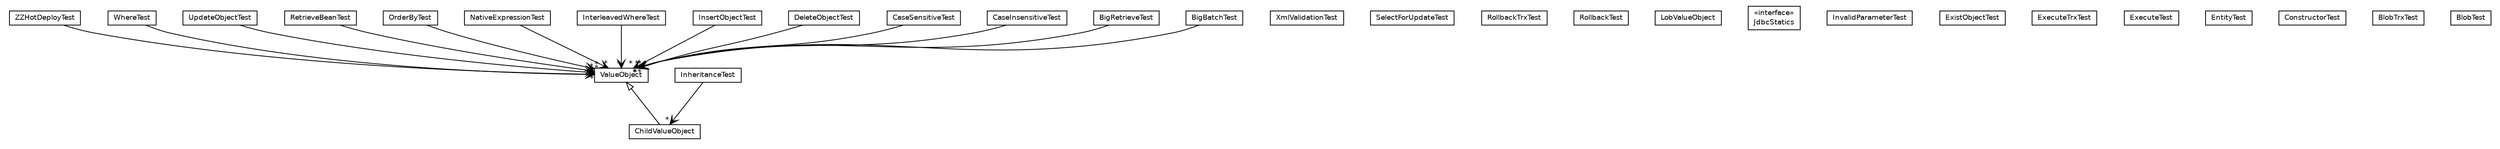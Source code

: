 #!/usr/local/bin/dot
#
# Class diagram 
# Generated by UmlGraph version 4.6 (http://www.spinellis.gr/sw/umlgraph)
#

digraph G {
	edge [fontname="Helvetica",fontsize=10,labelfontname="Helvetica",labelfontsize=10];
	node [fontname="Helvetica",fontsize=10,shape=plaintext];
	// org.synchronoss.cpo.jdbc.ZZHotDeployTest
	c0 [label=<<table border="0" cellborder="1" cellspacing="0" cellpadding="2" port="p" href="./ZZHotDeployTest.html">
		<tr><td><table border="0" cellspacing="0" cellpadding="1">
			<tr><td> ZZHotDeployTest </td></tr>
		</table></td></tr>
		</table>>, fontname="Helvetica", fontcolor="black", fontsize=9.0];
	// org.synchronoss.cpo.jdbc.XmlValidationTest
	c1 [label=<<table border="0" cellborder="1" cellspacing="0" cellpadding="2" port="p" href="./XmlValidationTest.html">
		<tr><td><table border="0" cellspacing="0" cellpadding="1">
			<tr><td> XmlValidationTest </td></tr>
		</table></td></tr>
		</table>>, fontname="Helvetica", fontcolor="black", fontsize=9.0];
	// org.synchronoss.cpo.jdbc.WhereTest
	c2 [label=<<table border="0" cellborder="1" cellspacing="0" cellpadding="2" port="p" href="./WhereTest.html">
		<tr><td><table border="0" cellspacing="0" cellpadding="1">
			<tr><td> WhereTest </td></tr>
		</table></td></tr>
		</table>>, fontname="Helvetica", fontcolor="black", fontsize=9.0];
	// org.synchronoss.cpo.jdbc.ValueObject
	c3 [label=<<table border="0" cellborder="1" cellspacing="0" cellpadding="2" port="p" href="./ValueObject.html">
		<tr><td><table border="0" cellspacing="0" cellpadding="1">
			<tr><td> ValueObject </td></tr>
		</table></td></tr>
		</table>>, fontname="Helvetica", fontcolor="black", fontsize=9.0];
	// org.synchronoss.cpo.jdbc.UpdateObjectTest
	c4 [label=<<table border="0" cellborder="1" cellspacing="0" cellpadding="2" port="p" href="./UpdateObjectTest.html">
		<tr><td><table border="0" cellspacing="0" cellpadding="1">
			<tr><td> UpdateObjectTest </td></tr>
		</table></td></tr>
		</table>>, fontname="Helvetica", fontcolor="black", fontsize=9.0];
	// org.synchronoss.cpo.jdbc.SelectForUpdateTest
	c5 [label=<<table border="0" cellborder="1" cellspacing="0" cellpadding="2" port="p" href="./SelectForUpdateTest.html">
		<tr><td><table border="0" cellspacing="0" cellpadding="1">
			<tr><td> SelectForUpdateTest </td></tr>
		</table></td></tr>
		</table>>, fontname="Helvetica", fontcolor="black", fontsize=9.0];
	// org.synchronoss.cpo.jdbc.RollbackTrxTest
	c6 [label=<<table border="0" cellborder="1" cellspacing="0" cellpadding="2" port="p" href="./RollbackTrxTest.html">
		<tr><td><table border="0" cellspacing="0" cellpadding="1">
			<tr><td> RollbackTrxTest </td></tr>
		</table></td></tr>
		</table>>, fontname="Helvetica", fontcolor="black", fontsize=9.0];
	// org.synchronoss.cpo.jdbc.RollbackTest
	c7 [label=<<table border="0" cellborder="1" cellspacing="0" cellpadding="2" port="p" href="./RollbackTest.html">
		<tr><td><table border="0" cellspacing="0" cellpadding="1">
			<tr><td> RollbackTest </td></tr>
		</table></td></tr>
		</table>>, fontname="Helvetica", fontcolor="black", fontsize=9.0];
	// org.synchronoss.cpo.jdbc.RetrieveBeanTest
	c8 [label=<<table border="0" cellborder="1" cellspacing="0" cellpadding="2" port="p" href="./RetrieveBeanTest.html">
		<tr><td><table border="0" cellspacing="0" cellpadding="1">
			<tr><td> RetrieveBeanTest </td></tr>
		</table></td></tr>
		</table>>, fontname="Helvetica", fontcolor="black", fontsize=9.0];
	// org.synchronoss.cpo.jdbc.OrderByTest
	c9 [label=<<table border="0" cellborder="1" cellspacing="0" cellpadding="2" port="p" href="./OrderByTest.html">
		<tr><td><table border="0" cellspacing="0" cellpadding="1">
			<tr><td> OrderByTest </td></tr>
		</table></td></tr>
		</table>>, fontname="Helvetica", fontcolor="black", fontsize=9.0];
	// org.synchronoss.cpo.jdbc.NativeExpressionTest
	c10 [label=<<table border="0" cellborder="1" cellspacing="0" cellpadding="2" port="p" href="./NativeExpressionTest.html">
		<tr><td><table border="0" cellspacing="0" cellpadding="1">
			<tr><td> NativeExpressionTest </td></tr>
		</table></td></tr>
		</table>>, fontname="Helvetica", fontcolor="black", fontsize=9.0];
	// org.synchronoss.cpo.jdbc.LobValueObject
	c11 [label=<<table border="0" cellborder="1" cellspacing="0" cellpadding="2" port="p" href="./LobValueObject.html">
		<tr><td><table border="0" cellspacing="0" cellpadding="1">
			<tr><td> LobValueObject </td></tr>
		</table></td></tr>
		</table>>, fontname="Helvetica", fontcolor="black", fontsize=9.0];
	// org.synchronoss.cpo.jdbc.JdbcStatics
	c12 [label=<<table border="0" cellborder="1" cellspacing="0" cellpadding="2" port="p" href="./JdbcStatics.html">
		<tr><td><table border="0" cellspacing="0" cellpadding="1">
			<tr><td> &laquo;interface&raquo; </td></tr>
			<tr><td> JdbcStatics </td></tr>
		</table></td></tr>
		</table>>, fontname="Helvetica", fontcolor="black", fontsize=9.0];
	// org.synchronoss.cpo.jdbc.InvalidParameterTest
	c13 [label=<<table border="0" cellborder="1" cellspacing="0" cellpadding="2" port="p" href="./InvalidParameterTest.html">
		<tr><td><table border="0" cellspacing="0" cellpadding="1">
			<tr><td> InvalidParameterTest </td></tr>
		</table></td></tr>
		</table>>, fontname="Helvetica", fontcolor="black", fontsize=9.0];
	// org.synchronoss.cpo.jdbc.InterleavedWhereTest
	c14 [label=<<table border="0" cellborder="1" cellspacing="0" cellpadding="2" port="p" href="./InterleavedWhereTest.html">
		<tr><td><table border="0" cellspacing="0" cellpadding="1">
			<tr><td> InterleavedWhereTest </td></tr>
		</table></td></tr>
		</table>>, fontname="Helvetica", fontcolor="black", fontsize=9.0];
	// org.synchronoss.cpo.jdbc.InsertObjectTest
	c15 [label=<<table border="0" cellborder="1" cellspacing="0" cellpadding="2" port="p" href="./InsertObjectTest.html">
		<tr><td><table border="0" cellspacing="0" cellpadding="1">
			<tr><td> InsertObjectTest </td></tr>
		</table></td></tr>
		</table>>, fontname="Helvetica", fontcolor="black", fontsize=9.0];
	// org.synchronoss.cpo.jdbc.InheritanceTest
	c16 [label=<<table border="0" cellborder="1" cellspacing="0" cellpadding="2" port="p" href="./InheritanceTest.html">
		<tr><td><table border="0" cellspacing="0" cellpadding="1">
			<tr><td> InheritanceTest </td></tr>
		</table></td></tr>
		</table>>, fontname="Helvetica", fontcolor="black", fontsize=9.0];
	// org.synchronoss.cpo.jdbc.ExistObjectTest
	c17 [label=<<table border="0" cellborder="1" cellspacing="0" cellpadding="2" port="p" href="./ExistObjectTest.html">
		<tr><td><table border="0" cellspacing="0" cellpadding="1">
			<tr><td> ExistObjectTest </td></tr>
		</table></td></tr>
		</table>>, fontname="Helvetica", fontcolor="black", fontsize=9.0];
	// org.synchronoss.cpo.jdbc.ExecuteTrxTest
	c18 [label=<<table border="0" cellborder="1" cellspacing="0" cellpadding="2" port="p" href="./ExecuteTrxTest.html">
		<tr><td><table border="0" cellspacing="0" cellpadding="1">
			<tr><td> ExecuteTrxTest </td></tr>
		</table></td></tr>
		</table>>, fontname="Helvetica", fontcolor="black", fontsize=9.0];
	// org.synchronoss.cpo.jdbc.ExecuteTest
	c19 [label=<<table border="0" cellborder="1" cellspacing="0" cellpadding="2" port="p" href="./ExecuteTest.html">
		<tr><td><table border="0" cellspacing="0" cellpadding="1">
			<tr><td> ExecuteTest </td></tr>
		</table></td></tr>
		</table>>, fontname="Helvetica", fontcolor="black", fontsize=9.0];
	// org.synchronoss.cpo.jdbc.EntityTest
	c20 [label=<<table border="0" cellborder="1" cellspacing="0" cellpadding="2" port="p" href="./EntityTest.html">
		<tr><td><table border="0" cellspacing="0" cellpadding="1">
			<tr><td> EntityTest </td></tr>
		</table></td></tr>
		</table>>, fontname="Helvetica", fontcolor="black", fontsize=9.0];
	// org.synchronoss.cpo.jdbc.DeleteObjectTest
	c21 [label=<<table border="0" cellborder="1" cellspacing="0" cellpadding="2" port="p" href="./DeleteObjectTest.html">
		<tr><td><table border="0" cellspacing="0" cellpadding="1">
			<tr><td> DeleteObjectTest </td></tr>
		</table></td></tr>
		</table>>, fontname="Helvetica", fontcolor="black", fontsize=9.0];
	// org.synchronoss.cpo.jdbc.ConstructorTest
	c22 [label=<<table border="0" cellborder="1" cellspacing="0" cellpadding="2" port="p" href="./ConstructorTest.html">
		<tr><td><table border="0" cellspacing="0" cellpadding="1">
			<tr><td> ConstructorTest </td></tr>
		</table></td></tr>
		</table>>, fontname="Helvetica", fontcolor="black", fontsize=9.0];
	// org.synchronoss.cpo.jdbc.ChildValueObject
	c23 [label=<<table border="0" cellborder="1" cellspacing="0" cellpadding="2" port="p" href="./ChildValueObject.html">
		<tr><td><table border="0" cellspacing="0" cellpadding="1">
			<tr><td> ChildValueObject </td></tr>
		</table></td></tr>
		</table>>, fontname="Helvetica", fontcolor="black", fontsize=9.0];
	// org.synchronoss.cpo.jdbc.CaseSensitiveTest
	c24 [label=<<table border="0" cellborder="1" cellspacing="0" cellpadding="2" port="p" href="./CaseSensitiveTest.html">
		<tr><td><table border="0" cellspacing="0" cellpadding="1">
			<tr><td> CaseSensitiveTest </td></tr>
		</table></td></tr>
		</table>>, fontname="Helvetica", fontcolor="black", fontsize=9.0];
	// org.synchronoss.cpo.jdbc.CaseInsensitiveTest
	c25 [label=<<table border="0" cellborder="1" cellspacing="0" cellpadding="2" port="p" href="./CaseInsensitiveTest.html">
		<tr><td><table border="0" cellspacing="0" cellpadding="1">
			<tr><td> CaseInsensitiveTest </td></tr>
		</table></td></tr>
		</table>>, fontname="Helvetica", fontcolor="black", fontsize=9.0];
	// org.synchronoss.cpo.jdbc.BlobTrxTest
	c26 [label=<<table border="0" cellborder="1" cellspacing="0" cellpadding="2" port="p" href="./BlobTrxTest.html">
		<tr><td><table border="0" cellspacing="0" cellpadding="1">
			<tr><td> BlobTrxTest </td></tr>
		</table></td></tr>
		</table>>, fontname="Helvetica", fontcolor="black", fontsize=9.0];
	// org.synchronoss.cpo.jdbc.BlobTest
	c27 [label=<<table border="0" cellborder="1" cellspacing="0" cellpadding="2" port="p" href="./BlobTest.html">
		<tr><td><table border="0" cellspacing="0" cellpadding="1">
			<tr><td> BlobTest </td></tr>
		</table></td></tr>
		</table>>, fontname="Helvetica", fontcolor="black", fontsize=9.0];
	// org.synchronoss.cpo.jdbc.BigRetrieveTest
	c28 [label=<<table border="0" cellborder="1" cellspacing="0" cellpadding="2" port="p" href="./BigRetrieveTest.html">
		<tr><td><table border="0" cellspacing="0" cellpadding="1">
			<tr><td> BigRetrieveTest </td></tr>
		</table></td></tr>
		</table>>, fontname="Helvetica", fontcolor="black", fontsize=9.0];
	// org.synchronoss.cpo.jdbc.BigBatchTest
	c29 [label=<<table border="0" cellborder="1" cellspacing="0" cellpadding="2" port="p" href="./BigBatchTest.html">
		<tr><td><table border="0" cellspacing="0" cellpadding="1">
			<tr><td> BigBatchTest </td></tr>
		</table></td></tr>
		</table>>, fontname="Helvetica", fontcolor="black", fontsize=9.0];
	//org.synchronoss.cpo.jdbc.ChildValueObject extends org.synchronoss.cpo.jdbc.ValueObject
	c3:p -> c23:p [dir=back,arrowtail=empty];
	// org.synchronoss.cpo.jdbc.ZZHotDeployTest NAVASSOC org.synchronoss.cpo.jdbc.ValueObject
	c0:p -> c3:p [taillabel="", label="", headlabel="*", fontname="Helvetica", fontcolor="black", fontsize=10.0, color="black", arrowhead=open];
	// org.synchronoss.cpo.jdbc.WhereTest NAVASSOC org.synchronoss.cpo.jdbc.ValueObject
	c2:p -> c3:p [taillabel="", label="", headlabel="*", fontname="Helvetica", fontcolor="black", fontsize=10.0, color="black", arrowhead=open];
	// org.synchronoss.cpo.jdbc.UpdateObjectTest NAVASSOC org.synchronoss.cpo.jdbc.ValueObject
	c4:p -> c3:p [taillabel="", label="", headlabel="*", fontname="Helvetica", fontcolor="black", fontsize=10.0, color="black", arrowhead=open];
	// org.synchronoss.cpo.jdbc.RetrieveBeanTest NAVASSOC org.synchronoss.cpo.jdbc.ValueObject
	c8:p -> c3:p [taillabel="", label="", headlabel="*", fontname="Helvetica", fontcolor="black", fontsize=10.0, color="black", arrowhead=open];
	// org.synchronoss.cpo.jdbc.OrderByTest NAVASSOC org.synchronoss.cpo.jdbc.ValueObject
	c9:p -> c3:p [taillabel="", label="", headlabel="*", fontname="Helvetica", fontcolor="black", fontsize=10.0, color="black", arrowhead=open];
	// org.synchronoss.cpo.jdbc.NativeExpressionTest NAVASSOC org.synchronoss.cpo.jdbc.ValueObject
	c10:p -> c3:p [taillabel="", label="", headlabel="*", fontname="Helvetica", fontcolor="black", fontsize=10.0, color="black", arrowhead=open];
	// org.synchronoss.cpo.jdbc.InterleavedWhereTest NAVASSOC org.synchronoss.cpo.jdbc.ValueObject
	c14:p -> c3:p [taillabel="", label="", headlabel="*", fontname="Helvetica", fontcolor="black", fontsize=10.0, color="black", arrowhead=open];
	// org.synchronoss.cpo.jdbc.InsertObjectTest NAVASSOC org.synchronoss.cpo.jdbc.ValueObject
	c15:p -> c3:p [taillabel="", label="", headlabel="*", fontname="Helvetica", fontcolor="black", fontsize=10.0, color="black", arrowhead=open];
	// org.synchronoss.cpo.jdbc.InheritanceTest NAVASSOC org.synchronoss.cpo.jdbc.ChildValueObject
	c16:p -> c23:p [taillabel="", label="", headlabel="*", fontname="Helvetica", fontcolor="black", fontsize=10.0, color="black", arrowhead=open];
	// org.synchronoss.cpo.jdbc.DeleteObjectTest NAVASSOC org.synchronoss.cpo.jdbc.ValueObject
	c21:p -> c3:p [taillabel="", label="", headlabel="*", fontname="Helvetica", fontcolor="black", fontsize=10.0, color="black", arrowhead=open];
	// org.synchronoss.cpo.jdbc.CaseSensitiveTest NAVASSOC org.synchronoss.cpo.jdbc.ValueObject
	c24:p -> c3:p [taillabel="", label="", headlabel="*", fontname="Helvetica", fontcolor="black", fontsize=10.0, color="black", arrowhead=open];
	// org.synchronoss.cpo.jdbc.CaseInsensitiveTest NAVASSOC org.synchronoss.cpo.jdbc.ValueObject
	c25:p -> c3:p [taillabel="", label="", headlabel="*", fontname="Helvetica", fontcolor="black", fontsize=10.0, color="black", arrowhead=open];
	// org.synchronoss.cpo.jdbc.BigRetrieveTest NAVASSOC org.synchronoss.cpo.jdbc.ValueObject
	c28:p -> c3:p [taillabel="", label="", headlabel="*", fontname="Helvetica", fontcolor="black", fontsize=10.0, color="black", arrowhead=open];
	// org.synchronoss.cpo.jdbc.BigBatchTest NAVASSOC org.synchronoss.cpo.jdbc.ValueObject
	c29:p -> c3:p [taillabel="", label="", headlabel="*", fontname="Helvetica", fontcolor="black", fontsize=10.0, color="black", arrowhead=open];
}

